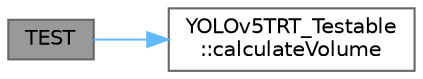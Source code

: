 digraph "TEST"
{
 // LATEX_PDF_SIZE
  bgcolor="transparent";
  edge [fontname=Helvetica,fontsize=10,labelfontname=Helvetica,labelfontsize=10];
  node [fontname=Helvetica,fontsize=10,shape=box,height=0.2,width=0.4];
  rankdir="LR";
  Node1 [id="Node000001",label="TEST",height=0.2,width=0.4,color="gray40", fillcolor="grey60", style="filled", fontcolor="black",tooltip=" "];
  Node1 -> Node2 [id="edge1_Node000001_Node000002",color="steelblue1",style="solid",tooltip=" "];
  Node2 [id="Node000002",label="YOLOv5TRT_Testable\l::calculateVolume",height=0.2,width=0.4,color="grey40", fillcolor="white", style="filled",URL="$classYOLOv5TRT__Testable.html#a37f31d30d8bb81205daa7e1a6ccc5351",tooltip="Calcula o volume (número total de elementos) de um tensor dado suas dimensões."];
}
